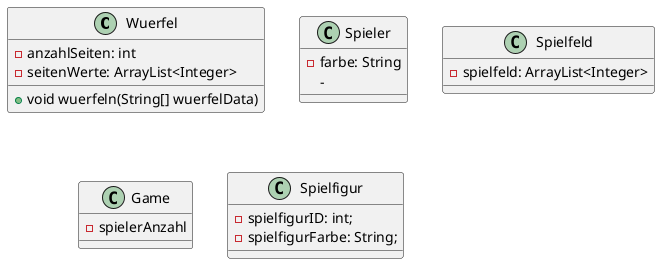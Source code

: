 @startuml

class Wuerfel {
-anzahlSeiten: int
-seitenWerte: ArrayList<Integer>
+void wuerfeln(String[] wuerfelData)
}
class Spieler {
-farbe: String
-
}
class Spielfeld {
-spielfeld: ArrayList<Integer>

}
class Game {
-spielerAnzahl
}
class Spielfigur {
-spielfigurID: int;
-spielfigurFarbe: String;
}


@enduml
